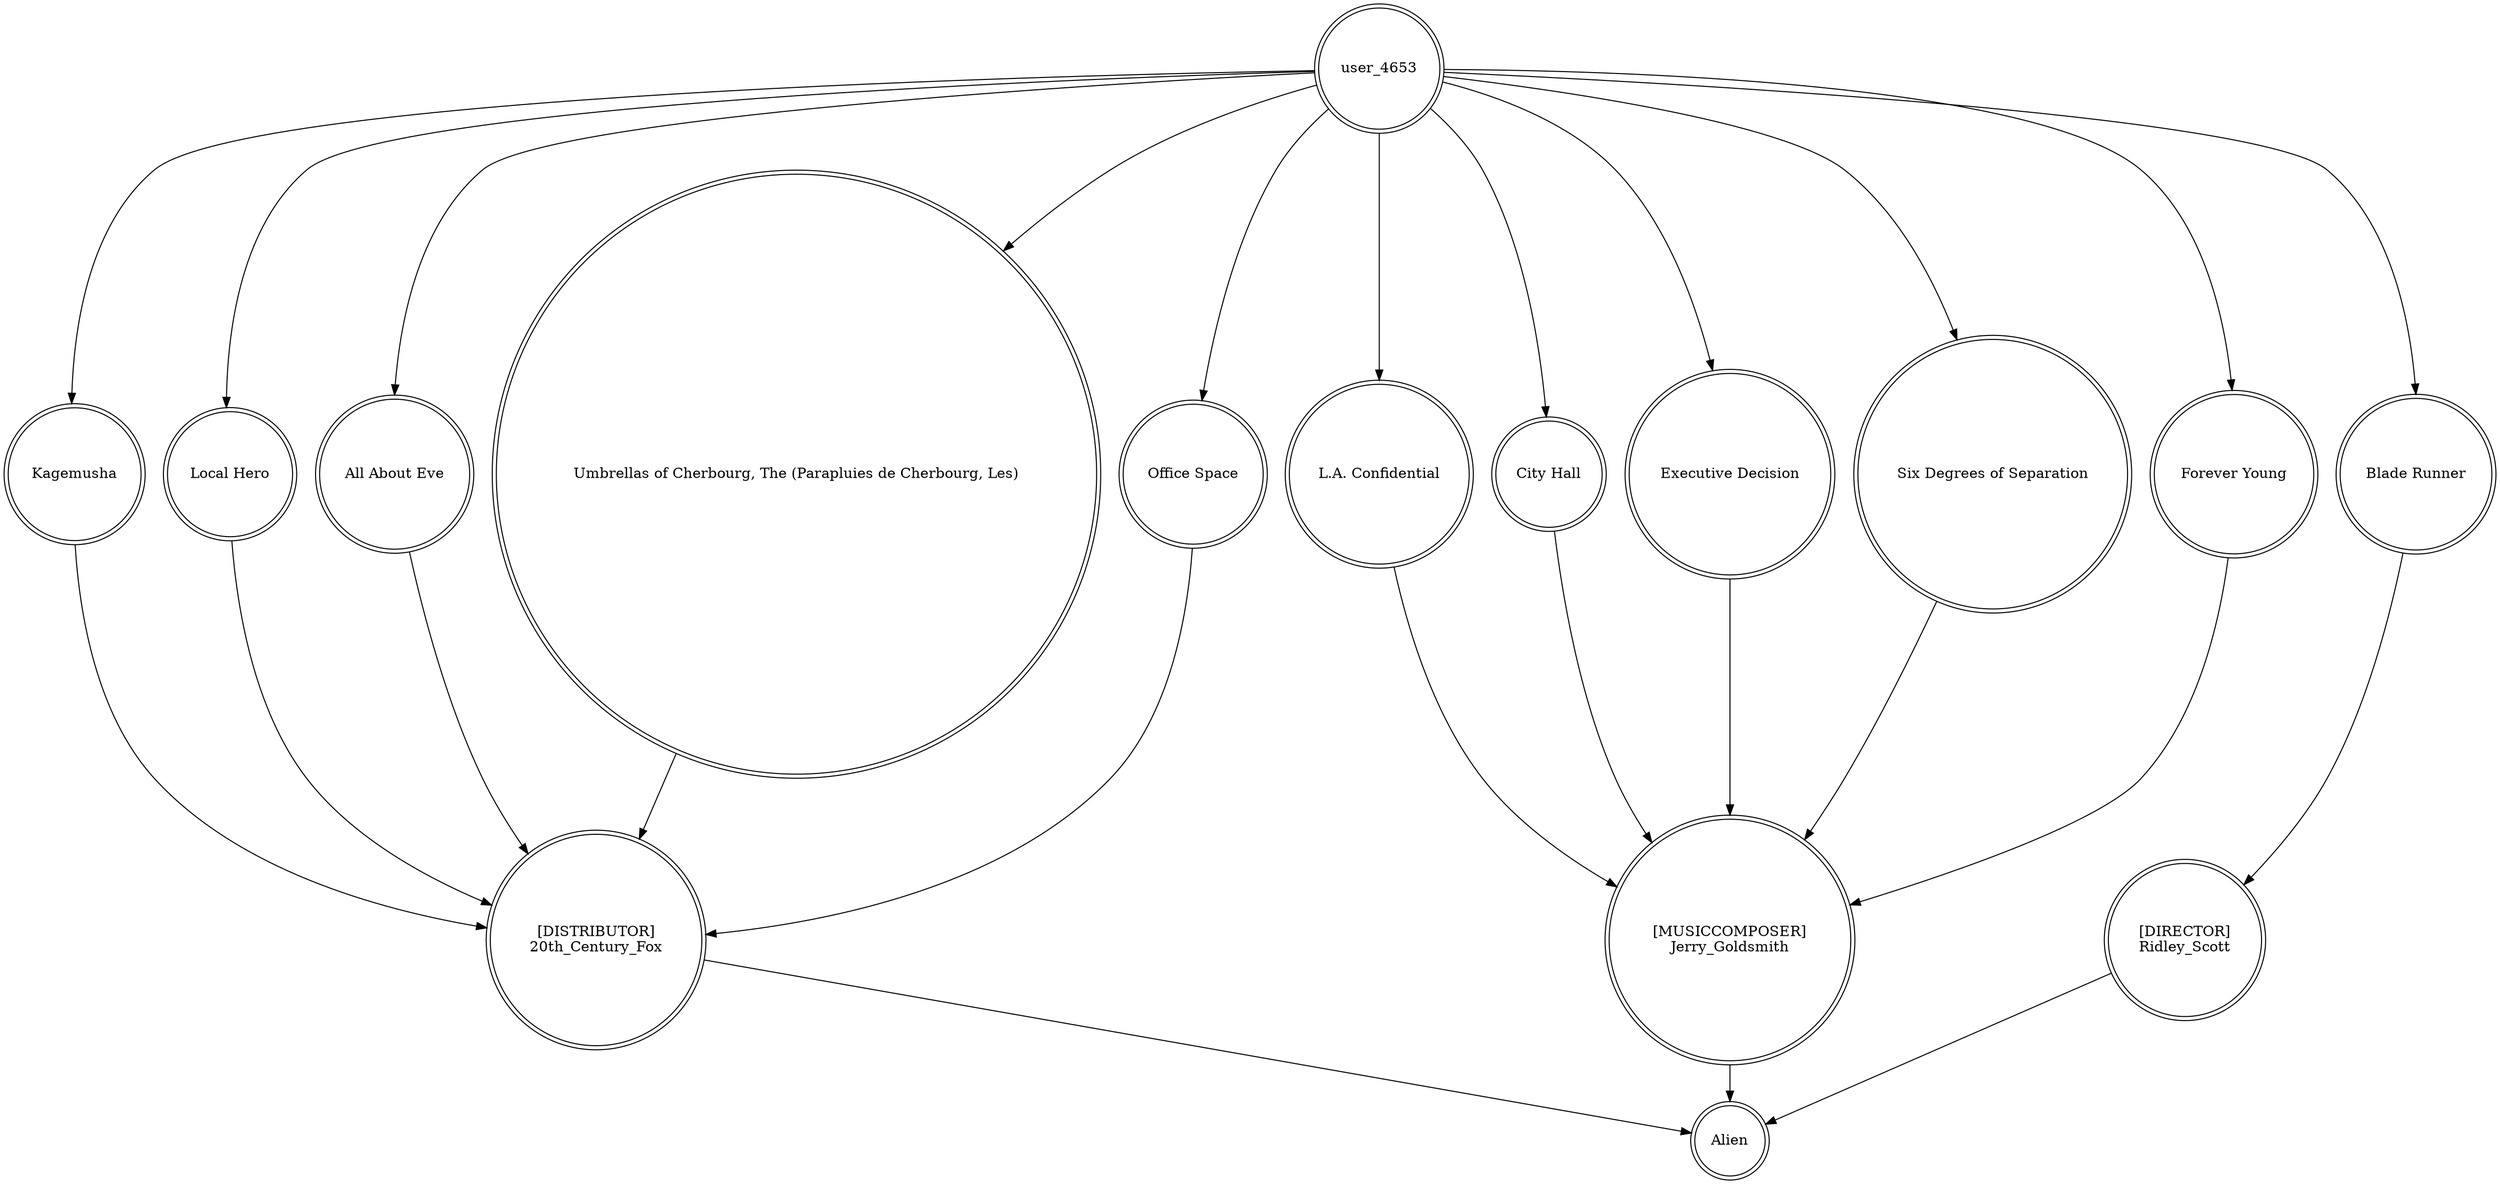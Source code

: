 digraph finite_state_machine {
	node [shape=doublecircle]
	Kagemusha -> "[DISTRIBUTOR]
20th_Century_Fox"
	"Local Hero" -> "[DISTRIBUTOR]
20th_Century_Fox"
	user_4653 -> "L.A. Confidential"
	"L.A. Confidential" -> "[MUSICCOMPOSER]
Jerry_Goldsmith"
	user_4653 -> "All About Eve"
	user_4653 -> "Local Hero"
	user_4653 -> "City Hall"
	"Umbrellas of Cherbourg, The (Parapluies de Cherbourg, Les)" -> "[DISTRIBUTOR]
20th_Century_Fox"
	"Blade Runner" -> "[DIRECTOR]
Ridley_Scott"
	"City Hall" -> "[MUSICCOMPOSER]
Jerry_Goldsmith"
	user_4653 -> "Office Space"
	"[DISTRIBUTOR]
20th_Century_Fox" -> Alien
	"Executive Decision" -> "[MUSICCOMPOSER]
Jerry_Goldsmith"
	"Six Degrees of Separation" -> "[MUSICCOMPOSER]
Jerry_Goldsmith"
	"Forever Young" -> "[MUSICCOMPOSER]
Jerry_Goldsmith"
	"Office Space" -> "[DISTRIBUTOR]
20th_Century_Fox"
	user_4653 -> Kagemusha
	user_4653 -> "Six Degrees of Separation"
	user_4653 -> "Forever Young"
	"[MUSICCOMPOSER]
Jerry_Goldsmith" -> Alien
	user_4653 -> "Umbrellas of Cherbourg, The (Parapluies de Cherbourg, Les)"
	"All About Eve" -> "[DISTRIBUTOR]
20th_Century_Fox"
	user_4653 -> "Executive Decision"
	"[DIRECTOR]
Ridley_Scott" -> Alien
	user_4653 -> "Blade Runner"
}
